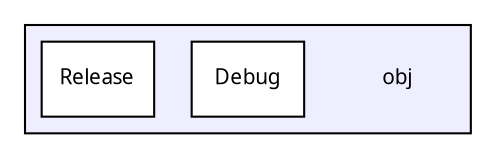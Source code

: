 digraph "obj" {
  compound=true
  node [ fontsize="10", fontname="FreeSans.ttf"];
  edge [ labelfontsize="10", labelfontname="FreeSans.ttf"];
  subgraph clusterdir_43724e81dd40e09f32417973865cdd64 {
    graph [ bgcolor="#eeeeff", pencolor="black", label="" URL="dir_43724e81dd40e09f32417973865cdd64.html"];
    dir_43724e81dd40e09f32417973865cdd64 [shape=plaintext label="obj"];
    dir_a71c3b2ad23b9ff58220dd012d201987 [shape=box label="Debug" color="black" fillcolor="white" style="filled" URL="dir_a71c3b2ad23b9ff58220dd012d201987.html"];
    dir_9fe5cc214b8578ee5b8e153089aca810 [shape=box label="Release" color="black" fillcolor="white" style="filled" URL="dir_9fe5cc214b8578ee5b8e153089aca810.html"];
  }
}
